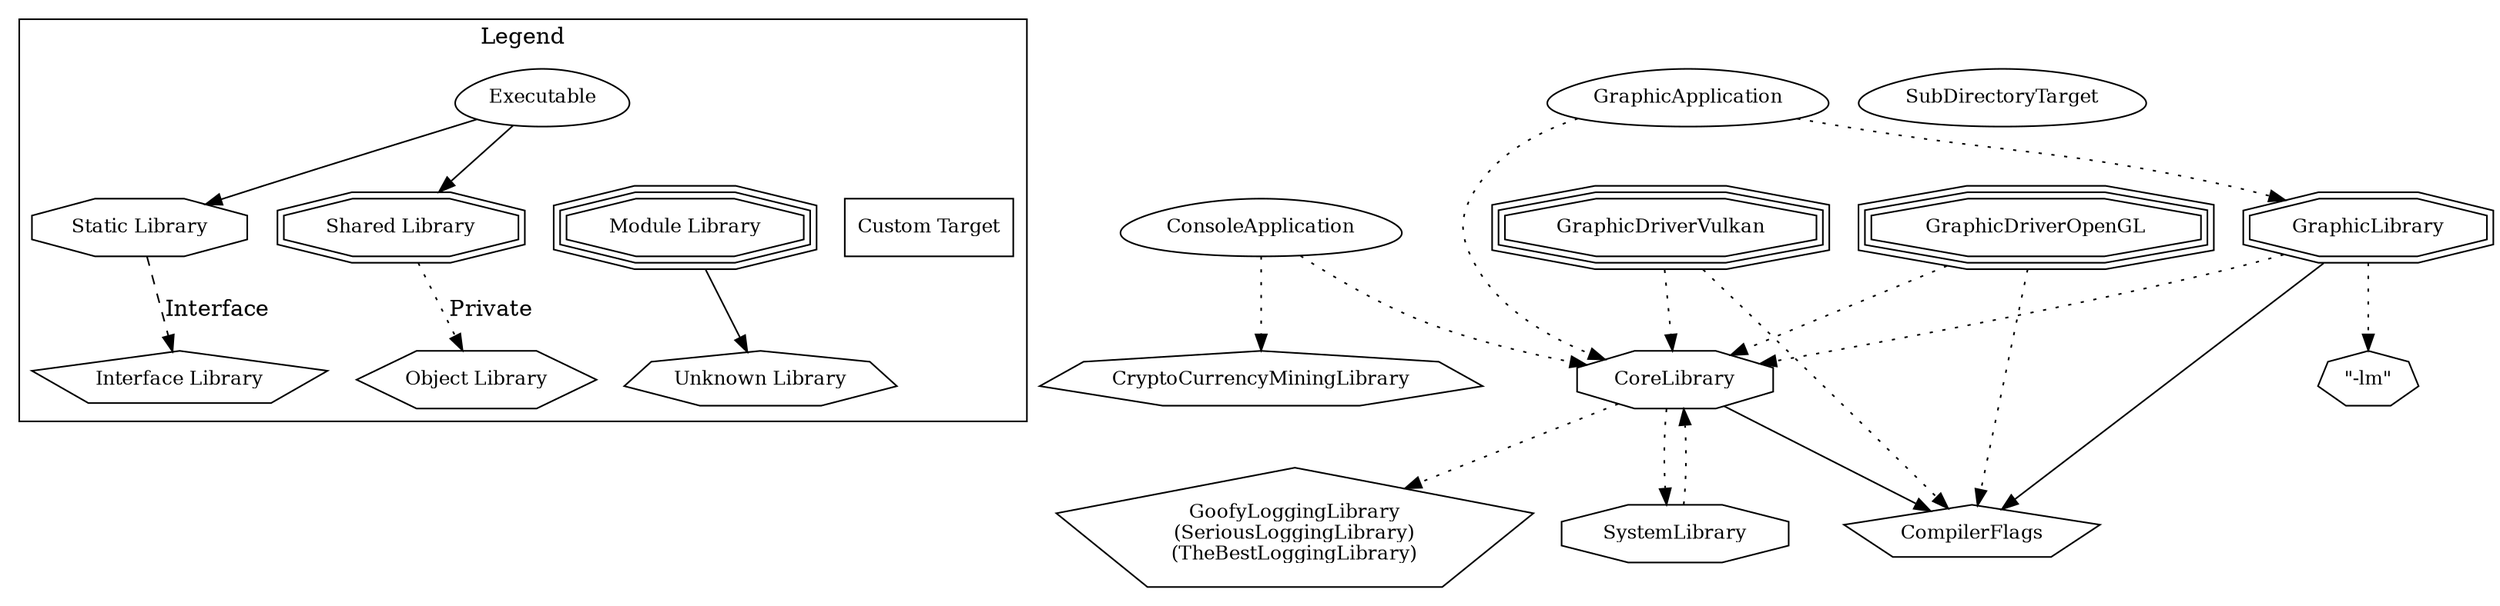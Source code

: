 digraph "GraphvizTestProject" {
node [
  fontsize = "12"
];
subgraph clusterLegend {
  label = "Legend";
  color = black;
  edge [ style = invis ];
  legendNode0 [ label = "Executable", shape = egg ];
  legendNode1 [ label = "Static Library", shape = octagon ];
  legendNode2 [ label = "Shared Library", shape = doubleoctagon ];
  legendNode3 [ label = "Module Library", shape = tripleoctagon ];
  legendNode4 [ label = "Interface Library", shape = pentagon ];
  legendNode5 [ label = "Object Library", shape = hexagon ];
  legendNode6 [ label = "Unknown Library", shape = septagon ];
  legendNode7 [ label = "Custom Target", shape = box ];
  legendNode0 -> legendNode1 [ style = solid ];
  legendNode0 -> legendNode2 [ style = solid ];
  legendNode0 -> legendNode3;
  legendNode1 -> legendNode4 [ label = "Interface", style = dashed ];
  legendNode2 -> legendNode5 [ label = "Private", style = dotted ];
  legendNode3 -> legendNode6 [ style = solid ];
  legendNode0 -> legendNode7;
}
    "node0" [ label = "CompilerFlags", shape = pentagon ];
    "node1" [ label = "ConsoleApplication", shape = egg ];
    "node2" [ label = "CoreLibrary", shape = octagon ];
    "node2" -> "node0"  // CoreLibrary -> CompilerFlags
    "node3" [ label = "GoofyLoggingLibrary\n(SeriousLoggingLibrary)\n(TheBestLoggingLibrary)", shape = pentagon ];
    "node2" -> "node3" [ style = dotted ] // CoreLibrary -> GoofyLoggingLibrary
    "node4" [ label = "SystemLibrary", shape = octagon ];
    "node4" -> "node2" [ style = dotted ] // SystemLibrary -> CoreLibrary
    "node2" -> "node4" [ style = dotted ] // CoreLibrary -> SystemLibrary
    "node1" -> "node2" [ style = dotted ] // ConsoleApplication -> CoreLibrary
    "node5" [ label = "CryptoCurrencyMiningLibrary", shape = septagon ];
    "node1" -> "node5" [ style = dotted ] // ConsoleApplication -> CryptoCurrencyMiningLibrary
    "node6" [ label = "GraphicApplication", shape = egg ];
    "node6" -> "node2" [ style = dotted ] // GraphicApplication -> CoreLibrary
    "node7" [ label = "GraphicLibrary", shape = doubleoctagon ];
    "node8" [ label = "\"-lm\"", shape = septagon ];
    "node7" -> "node8" [ style = dotted ] // GraphicLibrary -> "-lm"
    "node7" -> "node0"  // GraphicLibrary -> CompilerFlags
    "node7" -> "node2" [ style = dotted ] // GraphicLibrary -> CoreLibrary
    "node6" -> "node7" [ style = dotted ] // GraphicApplication -> GraphicLibrary
    "node9" [ label = "GraphicDriverOpenGL", shape = tripleoctagon ];
    "node9" -> "node0" [ style = dotted ] // GraphicDriverOpenGL -> CompilerFlags
    "node9" -> "node2" [ style = dotted ] // GraphicDriverOpenGL -> CoreLibrary
    "node10" [ label = "GraphicDriverVulkan", shape = tripleoctagon ];
    "node10" -> "node0" [ style = dotted ] // GraphicDriverVulkan -> CompilerFlags
    "node10" -> "node2" [ style = dotted ] // GraphicDriverVulkan -> CoreLibrary
    "node11" [ label = "SubDirectoryTarget", shape = egg ];
}

